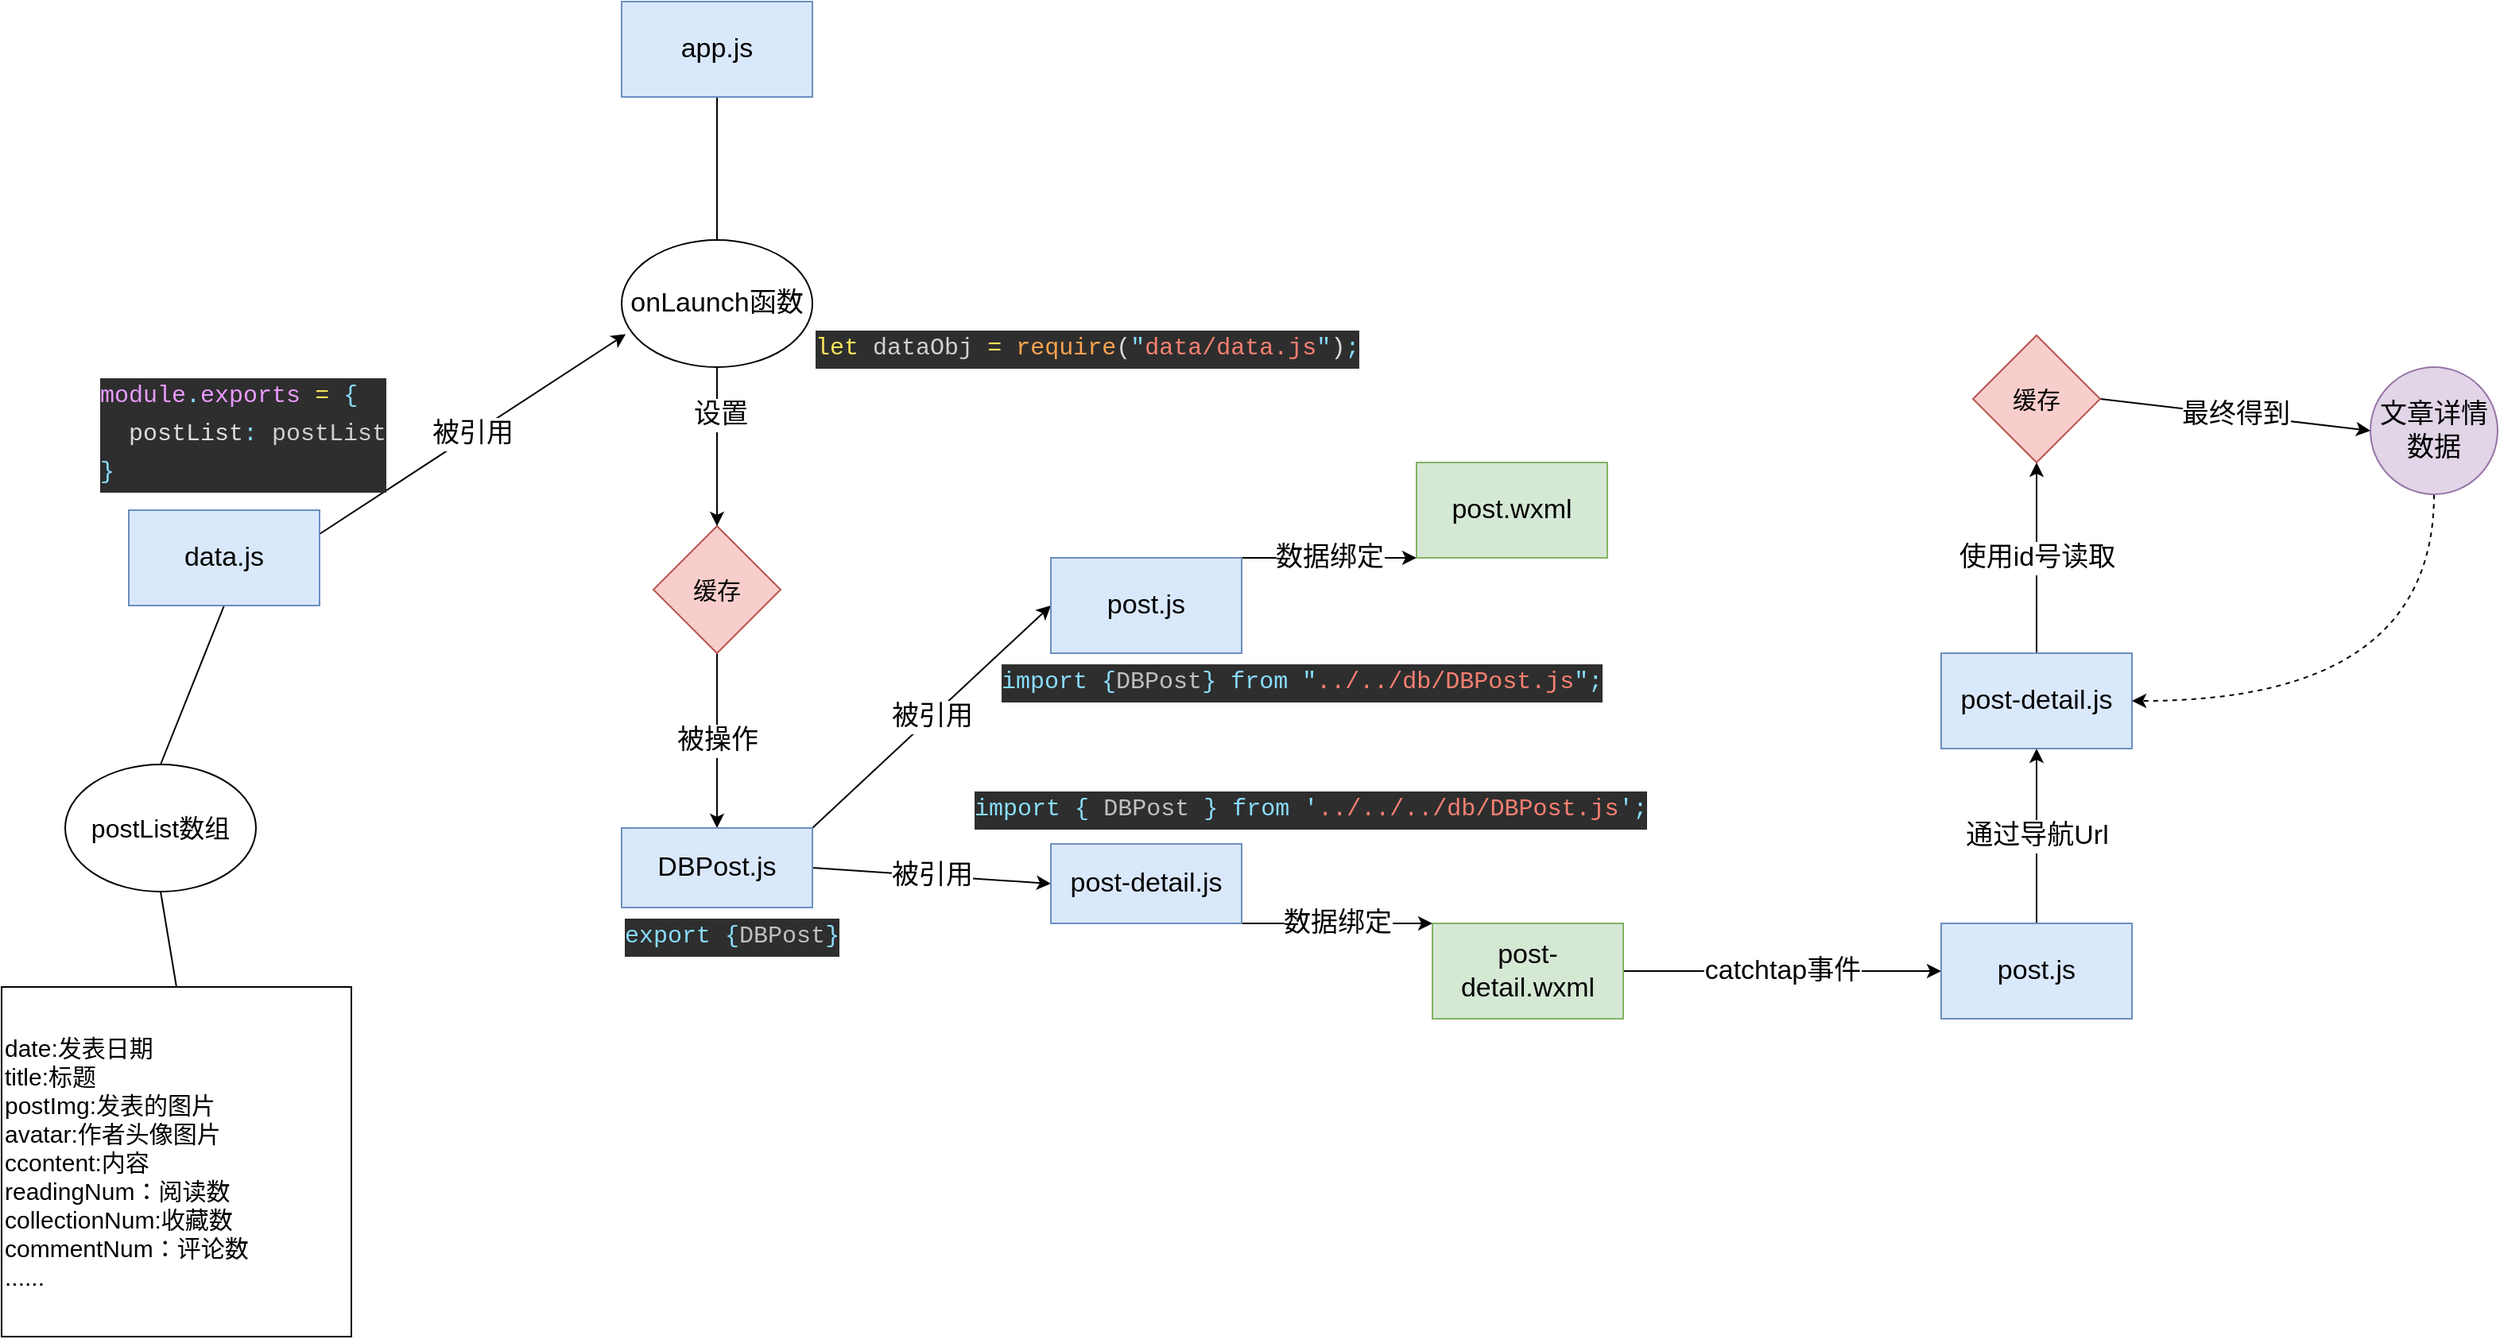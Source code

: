 <mxfile version="14.5.1" type="device"><diagram id="92glBw2nOG7a0de4wfwG" name="第 1 页"><mxGraphModel dx="2032" dy="1865" grid="1" gridSize="10" guides="1" tooltips="1" connect="1" arrows="1" fold="1" page="1" pageScale="1" pageWidth="827" pageHeight="1169" math="0" shadow="0"><root><mxCell id="0"/><mxCell id="1" parent="0"/><mxCell id="Aavc_JFSBEGBdaRCh55L-4" style="rounded=0;orthogonalLoop=1;jettySize=auto;html=1;exitX=0.5;exitY=1;exitDx=0;exitDy=0;entryX=0.5;entryY=0;entryDx=0;entryDy=0;endArrow=none;endFill=0;" edge="1" parent="1" source="Aavc_JFSBEGBdaRCh55L-1" target="Aavc_JFSBEGBdaRCh55L-3"><mxGeometry relative="1" as="geometry"/></mxCell><mxCell id="Aavc_JFSBEGBdaRCh55L-57" value="被引用" style="edgeStyle=none;rounded=0;orthogonalLoop=1;jettySize=auto;html=1;exitX=1;exitY=0.25;exitDx=0;exitDy=0;entryX=0.022;entryY=0.74;entryDx=0;entryDy=0;entryPerimeter=0;startArrow=none;startFill=0;endArrow=classic;endFill=1;fontSize=17;" edge="1" parent="1" source="Aavc_JFSBEGBdaRCh55L-1" target="Aavc_JFSBEGBdaRCh55L-40"><mxGeometry relative="1" as="geometry"/></mxCell><mxCell id="Aavc_JFSBEGBdaRCh55L-1" value="data.js" style="rounded=0;whiteSpace=wrap;html=1;fontSize=17;fillColor=#dae8fc;strokeColor=#6c8ebf;" vertex="1" parent="1"><mxGeometry x="-90" y="70" width="120" height="60" as="geometry"/></mxCell><mxCell id="Aavc_JFSBEGBdaRCh55L-6" style="edgeStyle=none;rounded=0;orthogonalLoop=1;jettySize=auto;html=1;exitX=0.5;exitY=1;exitDx=0;exitDy=0;endArrow=none;endFill=0;entryX=0.5;entryY=0;entryDx=0;entryDy=0;" edge="1" parent="1" source="Aavc_JFSBEGBdaRCh55L-3" target="Aavc_JFSBEGBdaRCh55L-27"><mxGeometry relative="1" as="geometry"><mxPoint x="89.032" y="330" as="targetPoint"/></mxGeometry></mxCell><mxCell id="Aavc_JFSBEGBdaRCh55L-3" value="postList数组" style="ellipse;whiteSpace=wrap;html=1;fontSize=16;" vertex="1" parent="1"><mxGeometry x="-130" y="230" width="120" height="80" as="geometry"/></mxCell><mxCell id="Aavc_JFSBEGBdaRCh55L-27" value="date:发表日期&lt;br style=&quot;font-size: 15px;&quot;&gt;title:标题&lt;br style=&quot;font-size: 15px;&quot;&gt;postImg:发表的图片&lt;br style=&quot;font-size: 15px;&quot;&gt;avatar:作者头像图片&lt;br style=&quot;font-size: 15px;&quot;&gt;ccontent:内容&lt;br style=&quot;font-size: 15px;&quot;&gt;readingNum：阅读数&lt;br style=&quot;font-size: 15px;&quot;&gt;collectionNum:收藏数&lt;br style=&quot;font-size: 15px;&quot;&gt;commentNum：评论数&lt;br style=&quot;font-size: 15px;&quot;&gt;......" style="whiteSpace=wrap;html=1;aspect=fixed;fontSize=15;labelPosition=center;verticalLabelPosition=middle;align=left;verticalAlign=middle;" vertex="1" parent="1"><mxGeometry x="-170" y="370" width="220" height="220" as="geometry"/></mxCell><mxCell id="Aavc_JFSBEGBdaRCh55L-58" value="被操作" style="edgeStyle=none;rounded=0;orthogonalLoop=1;jettySize=auto;html=1;exitX=0.5;exitY=1;exitDx=0;exitDy=0;entryX=0.5;entryY=0;entryDx=0;entryDy=0;startArrow=none;startFill=0;endArrow=classic;endFill=1;fontSize=17;" edge="1" parent="1" source="Aavc_JFSBEGBdaRCh55L-28" target="Aavc_JFSBEGBdaRCh55L-45"><mxGeometry relative="1" as="geometry"/></mxCell><mxCell id="Aavc_JFSBEGBdaRCh55L-28" value="缓存" style="rhombus;whiteSpace=wrap;html=1;fontSize=15;align=center;fillColor=#f8cecc;strokeColor=#b85450;" vertex="1" parent="1"><mxGeometry x="240" y="80" width="80" height="80" as="geometry"/></mxCell><mxCell id="Aavc_JFSBEGBdaRCh55L-32" value="&lt;div style=&quot;color: rgb(220, 220, 220); background-color: rgb(46, 46, 46); font-family: consolas, consolas, &amp;quot;courier new&amp;quot;, monospace; font-weight: normal; font-size: 15px; line-height: 24px;&quot;&gt;&lt;div&gt;&lt;span style=&quot;color: #e99aff&quot;&gt;module&lt;/span&gt;&lt;span style=&quot;color: #89ddff&quot;&gt;.&lt;/span&gt;&lt;span style=&quot;color: #e99aff&quot;&gt;exports&lt;/span&gt;&lt;span style=&quot;color: #dcdcdc&quot;&gt;&amp;nbsp;&lt;/span&gt;&lt;span style=&quot;color: #f7e45a&quot;&gt;=&lt;/span&gt;&lt;span style=&quot;color: #dcdcdc&quot;&gt;&amp;nbsp;&lt;/span&gt;&lt;span style=&quot;color: #89ddff&quot;&gt;{&lt;/span&gt;&lt;/div&gt;&lt;div&gt;&lt;span style=&quot;color: #dcdcdc&quot;&gt;&amp;nbsp;&amp;nbsp;postList&lt;/span&gt;&lt;span style=&quot;color: #89ddff&quot;&gt;:&lt;/span&gt;&lt;span style=&quot;color: #dcdcdc&quot;&gt;&amp;nbsp;&lt;/span&gt;&lt;span style=&quot;color: #d0d0d0&quot;&gt;postList&lt;/span&gt;&lt;/div&gt;&lt;div&gt;&lt;span style=&quot;color: #89ddff&quot;&gt;}&lt;/span&gt;&lt;/div&gt;&lt;/div&gt;" style="text;whiteSpace=wrap;html=1;fontSize=17;" vertex="1" parent="1"><mxGeometry x="-110" y="-20" width="160" height="20" as="geometry"/></mxCell><mxCell id="Aavc_JFSBEGBdaRCh55L-41" style="edgeStyle=none;rounded=0;orthogonalLoop=1;jettySize=auto;html=1;exitX=0.5;exitY=1;exitDx=0;exitDy=0;entryX=0.5;entryY=0;entryDx=0;entryDy=0;endArrow=none;endFill=0;fontSize=17;verticalAlign=middle;" edge="1" parent="1" source="Aavc_JFSBEGBdaRCh55L-34" target="Aavc_JFSBEGBdaRCh55L-40"><mxGeometry relative="1" as="geometry"/></mxCell><mxCell id="Aavc_JFSBEGBdaRCh55L-34" value="app.js" style="rounded=0;whiteSpace=wrap;html=1;fontSize=17;align=center;fillColor=#dae8fc;strokeColor=#6c8ebf;" vertex="1" parent="1"><mxGeometry x="220" y="-250" width="120" height="60" as="geometry"/></mxCell><mxCell id="Aavc_JFSBEGBdaRCh55L-38" value="&lt;div style=&quot;color: rgb(220, 220, 220); background-color: rgb(46, 46, 46); font-family: consolas, consolas, &amp;quot;courier new&amp;quot;, monospace; font-weight: normal; font-size: 15px; line-height: 24px;&quot;&gt;&lt;div&gt;&lt;span style=&quot;color: #f7e45a&quot;&gt;let&lt;/span&gt;&lt;span style=&quot;color: #dcdcdc&quot;&gt;&amp;nbsp;&lt;/span&gt;&lt;span style=&quot;color: #d0d0d0&quot;&gt;dataObj&lt;/span&gt;&lt;span style=&quot;color: #dcdcdc&quot;&gt;&amp;nbsp;&lt;/span&gt;&lt;span style=&quot;color: #f7e45a&quot;&gt;=&lt;/span&gt;&lt;span style=&quot;color: #dcdcdc&quot;&gt;&amp;nbsp;&lt;/span&gt;&lt;span style=&quot;color: #ffa54f&quot;&gt;require&lt;/span&gt;&lt;span style=&quot;color: #dcdcdc&quot;&gt;(&lt;/span&gt;&lt;span style=&quot;color: #89ddff&quot;&gt;&quot;&lt;/span&gt;&lt;span style=&quot;color: #fa8072&quot;&gt;data/data.js&lt;/span&gt;&lt;span style=&quot;color: #89ddff&quot;&gt;&quot;&lt;/span&gt;&lt;span style=&quot;color: #dcdcdc&quot;&gt;)&lt;/span&gt;&lt;span style=&quot;color: #89ddff&quot;&gt;;&lt;/span&gt;&lt;/div&gt;&lt;/div&gt;" style="text;whiteSpace=wrap;html=1;fontSize=17;" vertex="1" parent="1"><mxGeometry x="340" y="-50" width="340" height="40" as="geometry"/></mxCell><mxCell id="Aavc_JFSBEGBdaRCh55L-55" style="edgeStyle=none;rounded=0;orthogonalLoop=1;jettySize=auto;html=1;exitX=0.5;exitY=1;exitDx=0;exitDy=0;entryX=0.5;entryY=0;entryDx=0;entryDy=0;startArrow=none;startFill=0;endArrow=classic;endFill=1;fontSize=17;" edge="1" parent="1" source="Aavc_JFSBEGBdaRCh55L-40" target="Aavc_JFSBEGBdaRCh55L-28"><mxGeometry relative="1" as="geometry"/></mxCell><mxCell id="Aavc_JFSBEGBdaRCh55L-56" value="设置" style="edgeLabel;html=1;align=center;verticalAlign=middle;resizable=0;points=[];fontSize=17;" vertex="1" connectable="0" parent="Aavc_JFSBEGBdaRCh55L-55"><mxGeometry x="-0.4" y="2" relative="1" as="geometry"><mxPoint as="offset"/></mxGeometry></mxCell><mxCell id="Aavc_JFSBEGBdaRCh55L-40" value="onLaunch函数" style="ellipse;whiteSpace=wrap;html=1;fontSize=17;align=center;" vertex="1" parent="1"><mxGeometry x="220" y="-100" width="120" height="80" as="geometry"/></mxCell><mxCell id="Aavc_JFSBEGBdaRCh55L-59" value="被引用" style="edgeStyle=none;rounded=0;orthogonalLoop=1;jettySize=auto;html=1;exitX=1;exitY=0;exitDx=0;exitDy=0;entryX=0;entryY=0.5;entryDx=0;entryDy=0;startArrow=none;startFill=0;endArrow=classic;endFill=1;fontSize=17;" edge="1" parent="1" source="Aavc_JFSBEGBdaRCh55L-45" target="Aavc_JFSBEGBdaRCh55L-50"><mxGeometry relative="1" as="geometry"/></mxCell><mxCell id="Aavc_JFSBEGBdaRCh55L-61" value="被引用" style="edgeStyle=none;rounded=0;orthogonalLoop=1;jettySize=auto;html=1;exitX=1;exitY=0.5;exitDx=0;exitDy=0;entryX=0;entryY=0.5;entryDx=0;entryDy=0;startArrow=none;startFill=0;endArrow=classic;endFill=1;fontSize=17;" edge="1" parent="1" source="Aavc_JFSBEGBdaRCh55L-45" target="Aavc_JFSBEGBdaRCh55L-60"><mxGeometry relative="1" as="geometry"/></mxCell><mxCell id="Aavc_JFSBEGBdaRCh55L-45" value="DBPost.js" style="rounded=0;whiteSpace=wrap;html=1;fontSize=17;align=center;fillColor=#dae8fc;strokeColor=#6c8ebf;" vertex="1" parent="1"><mxGeometry x="220" y="270" width="120" height="50" as="geometry"/></mxCell><mxCell id="Aavc_JFSBEGBdaRCh55L-49" value="&lt;div style=&quot;color: rgb(220, 220, 220); background-color: rgb(46, 46, 46); font-family: consolas, consolas, &amp;quot;courier new&amp;quot;, monospace; font-weight: normal; font-size: 15px; line-height: 24px;&quot;&gt;&lt;div&gt;&lt;span style=&quot;color: #89ddff&quot;&gt;export&lt;/span&gt;&lt;span style=&quot;color: #dcdcdc&quot;&gt;&amp;nbsp;&lt;/span&gt;&lt;span style=&quot;color: #89ddff&quot;&gt;{&lt;/span&gt;&lt;span style=&quot;color: #c0c0c0&quot;&gt;DBPost&lt;/span&gt;&lt;span style=&quot;color: #89ddff&quot;&gt;}&lt;/span&gt;&lt;/div&gt;&lt;/div&gt;" style="text;whiteSpace=wrap;html=1;fontSize=17;" vertex="1" parent="1"><mxGeometry x="220" y="320" width="150" height="40" as="geometry"/></mxCell><mxCell id="Aavc_JFSBEGBdaRCh55L-65" value="数据绑定" style="edgeStyle=none;rounded=0;orthogonalLoop=1;jettySize=auto;html=1;exitX=1;exitY=0;exitDx=0;exitDy=0;entryX=0;entryY=1;entryDx=0;entryDy=0;startArrow=none;startFill=0;endArrow=classic;endFill=1;fontSize=17;" edge="1" parent="1" source="Aavc_JFSBEGBdaRCh55L-50" target="Aavc_JFSBEGBdaRCh55L-64"><mxGeometry relative="1" as="geometry"/></mxCell><mxCell id="Aavc_JFSBEGBdaRCh55L-50" value="post.js" style="rounded=0;whiteSpace=wrap;html=1;fontSize=17;align=center;fillColor=#dae8fc;strokeColor=#6c8ebf;" vertex="1" parent="1"><mxGeometry x="490" y="100" width="120" height="60" as="geometry"/></mxCell><mxCell id="Aavc_JFSBEGBdaRCh55L-51" value="&lt;div style=&quot;color: rgb(220, 220, 220); background-color: rgb(46, 46, 46); font-family: consolas, consolas, &amp;quot;courier new&amp;quot;, monospace; font-weight: normal; font-size: 15px; line-height: 24px;&quot;&gt;&lt;div&gt;&lt;span style=&quot;color: #89ddff&quot;&gt;import&lt;/span&gt;&lt;span style=&quot;color: #dcdcdc&quot;&gt;&amp;nbsp;&lt;/span&gt;&lt;span style=&quot;color: #89ddff&quot;&gt;{&lt;/span&gt;&lt;span style=&quot;color: #c0c0c0&quot;&gt;DBPost&lt;/span&gt;&lt;span style=&quot;color: #89ddff&quot;&gt;}&lt;/span&gt;&lt;span style=&quot;color: #dcdcdc&quot;&gt;&amp;nbsp;&lt;/span&gt;&lt;span style=&quot;color: #89ddff&quot;&gt;from&lt;/span&gt;&lt;span style=&quot;color: #dcdcdc&quot;&gt;&amp;nbsp;&lt;/span&gt;&lt;span style=&quot;color: #89ddff&quot;&gt;&quot;&lt;/span&gt;&lt;span style=&quot;color: #fa8072&quot;&gt;../../db/DBPost.js&lt;/span&gt;&lt;span style=&quot;color: #89ddff&quot;&gt;&quot;;&lt;/span&gt;&lt;/div&gt;&lt;/div&gt;" style="text;whiteSpace=wrap;html=1;fontSize=17;" vertex="1" parent="1"><mxGeometry x="457" y="160" width="370" height="40" as="geometry"/></mxCell><mxCell id="Aavc_JFSBEGBdaRCh55L-66" value="数据绑定" style="edgeStyle=none;rounded=0;orthogonalLoop=1;jettySize=auto;html=1;exitX=1;exitY=1;exitDx=0;exitDy=0;entryX=0;entryY=0;entryDx=0;entryDy=0;startArrow=none;startFill=0;endArrow=classic;endFill=1;fontSize=17;" edge="1" parent="1" source="Aavc_JFSBEGBdaRCh55L-60" target="Aavc_JFSBEGBdaRCh55L-63"><mxGeometry relative="1" as="geometry"/></mxCell><mxCell id="Aavc_JFSBEGBdaRCh55L-60" value="post-detail.js" style="rounded=0;whiteSpace=wrap;html=1;fontSize=17;align=center;fillColor=#dae8fc;strokeColor=#6c8ebf;" vertex="1" parent="1"><mxGeometry x="490" y="280" width="120" height="50" as="geometry"/></mxCell><mxCell id="Aavc_JFSBEGBdaRCh55L-62" value="&lt;div style=&quot;color: rgb(220, 220, 220); background-color: rgb(46, 46, 46); font-family: consolas, consolas, &amp;quot;courier new&amp;quot;, monospace; font-weight: normal; font-size: 15px; line-height: 24px;&quot;&gt;&lt;div&gt;&lt;span style=&quot;color: #89ddff&quot;&gt;import&lt;/span&gt;&lt;span style=&quot;color: #dcdcdc&quot;&gt;&amp;nbsp;&lt;/span&gt;&lt;span style=&quot;color: #89ddff&quot;&gt;{&lt;/span&gt;&lt;span style=&quot;color: #dcdcdc&quot;&gt;&amp;nbsp;&lt;/span&gt;&lt;span style=&quot;color: #c0c0c0&quot;&gt;DBPost&lt;/span&gt;&lt;span style=&quot;color: #dcdcdc&quot;&gt;&amp;nbsp;&lt;/span&gt;&lt;span style=&quot;color: #89ddff&quot;&gt;}&lt;/span&gt;&lt;span style=&quot;color: #dcdcdc&quot;&gt;&amp;nbsp;&lt;/span&gt;&lt;span style=&quot;color: #89ddff&quot;&gt;from&lt;/span&gt;&lt;span style=&quot;color: #dcdcdc&quot;&gt;&amp;nbsp;&lt;/span&gt;&lt;span style=&quot;color: #89ddff&quot;&gt;'&lt;/span&gt;&lt;span style=&quot;color: #fa8072&quot;&gt;../../../db/DBPost.js&lt;/span&gt;&lt;span style=&quot;color: #89ddff&quot;&gt;';&lt;/span&gt;&lt;/div&gt;&lt;/div&gt;" style="text;whiteSpace=wrap;html=1;fontSize=17;" vertex="1" parent="1"><mxGeometry x="440" y="240" width="410" height="40" as="geometry"/></mxCell><mxCell id="Aavc_JFSBEGBdaRCh55L-69" value="catchtap事件" style="edgeStyle=none;rounded=0;orthogonalLoop=1;jettySize=auto;html=1;exitX=1;exitY=0.5;exitDx=0;exitDy=0;entryX=0;entryY=0.5;entryDx=0;entryDy=0;startArrow=none;startFill=0;endArrow=classic;endFill=1;fontSize=17;" edge="1" parent="1" source="Aavc_JFSBEGBdaRCh55L-63" target="Aavc_JFSBEGBdaRCh55L-68"><mxGeometry relative="1" as="geometry"/></mxCell><mxCell id="Aavc_JFSBEGBdaRCh55L-63" value="post-detail.wxml" style="rounded=0;whiteSpace=wrap;html=1;fontSize=17;align=center;fillColor=#d5e8d4;strokeColor=#82b366;" vertex="1" parent="1"><mxGeometry x="730" y="330" width="120" height="60" as="geometry"/></mxCell><mxCell id="Aavc_JFSBEGBdaRCh55L-64" value="post.wxml" style="rounded=0;whiteSpace=wrap;html=1;fontSize=17;align=center;fillColor=#d5e8d4;strokeColor=#82b366;" vertex="1" parent="1"><mxGeometry x="720" y="40" width="120" height="60" as="geometry"/></mxCell><mxCell id="Aavc_JFSBEGBdaRCh55L-70" value="通过导航Url" style="edgeStyle=none;rounded=0;orthogonalLoop=1;jettySize=auto;html=1;exitX=0.5;exitY=0;exitDx=0;exitDy=0;startArrow=none;startFill=0;endArrow=classic;endFill=1;fontSize=17;" edge="1" parent="1" source="Aavc_JFSBEGBdaRCh55L-68" target="Aavc_JFSBEGBdaRCh55L-71"><mxGeometry relative="1" as="geometry"><mxPoint x="1110.353" y="190" as="targetPoint"/></mxGeometry></mxCell><mxCell id="Aavc_JFSBEGBdaRCh55L-68" value="post.js" style="rounded=0;whiteSpace=wrap;html=1;fontSize=17;align=center;fillColor=#dae8fc;strokeColor=#6c8ebf;" vertex="1" parent="1"><mxGeometry x="1050" y="330" width="120" height="60" as="geometry"/></mxCell><mxCell id="Aavc_JFSBEGBdaRCh55L-72" value="使用id号读取" style="edgeStyle=none;rounded=0;orthogonalLoop=1;jettySize=auto;html=1;exitX=0.5;exitY=0;exitDx=0;exitDy=0;startArrow=none;startFill=0;endArrow=classic;endFill=1;fontSize=17;entryX=0.5;entryY=1;entryDx=0;entryDy=0;" edge="1" parent="1" source="Aavc_JFSBEGBdaRCh55L-71" target="Aavc_JFSBEGBdaRCh55L-73"><mxGeometry relative="1" as="geometry"><mxPoint x="1110" y="40" as="targetPoint"/></mxGeometry></mxCell><mxCell id="Aavc_JFSBEGBdaRCh55L-71" value="post-detail.js" style="rounded=0;whiteSpace=wrap;html=1;fontSize=17;fillColor=#dae8fc;strokeColor=#6c8ebf;" vertex="1" parent="1"><mxGeometry x="1050.003" y="160" width="120" height="60" as="geometry"/></mxCell><mxCell id="Aavc_JFSBEGBdaRCh55L-76" value="最终得到" style="edgeStyle=none;rounded=0;orthogonalLoop=1;jettySize=auto;html=1;exitX=1;exitY=0.5;exitDx=0;exitDy=0;entryX=0;entryY=0.5;entryDx=0;entryDy=0;startArrow=none;startFill=0;endArrow=classic;endFill=1;fontSize=17;" edge="1" parent="1" source="Aavc_JFSBEGBdaRCh55L-73" target="Aavc_JFSBEGBdaRCh55L-75"><mxGeometry relative="1" as="geometry"/></mxCell><mxCell id="Aavc_JFSBEGBdaRCh55L-73" value="缓存" style="rhombus;whiteSpace=wrap;html=1;fontSize=15;align=center;fillColor=#f8cecc;strokeColor=#b85450;" vertex="1" parent="1"><mxGeometry x="1070" y="-40" width="80" height="80" as="geometry"/></mxCell><mxCell id="Aavc_JFSBEGBdaRCh55L-74" style="edgeStyle=none;rounded=0;orthogonalLoop=1;jettySize=auto;html=1;exitX=1;exitY=1;exitDx=0;exitDy=0;startArrow=none;startFill=0;endArrow=classic;endFill=1;fontSize=17;" edge="1" parent="1" source="Aavc_JFSBEGBdaRCh55L-73" target="Aavc_JFSBEGBdaRCh55L-73"><mxGeometry relative="1" as="geometry"/></mxCell><mxCell id="Aavc_JFSBEGBdaRCh55L-77" style="edgeStyle=orthogonalEdgeStyle;curved=1;rounded=1;sketch=0;orthogonalLoop=1;jettySize=auto;html=1;exitX=0.5;exitY=1;exitDx=0;exitDy=0;entryX=1;entryY=0.5;entryDx=0;entryDy=0;fillColor=#FFE45E;fontColor=#5AA9E6;dashed=1;" edge="1" parent="1" source="Aavc_JFSBEGBdaRCh55L-75" target="Aavc_JFSBEGBdaRCh55L-71"><mxGeometry relative="1" as="geometry"/></mxCell><mxCell id="Aavc_JFSBEGBdaRCh55L-75" value="文章详情数据" style="ellipse;whiteSpace=wrap;html=1;aspect=fixed;fontSize=17;align=center;fillColor=#e1d5e7;strokeColor=#9673a6;" vertex="1" parent="1"><mxGeometry x="1320" y="-20" width="80" height="80" as="geometry"/></mxCell></root></mxGraphModel></diagram></mxfile>